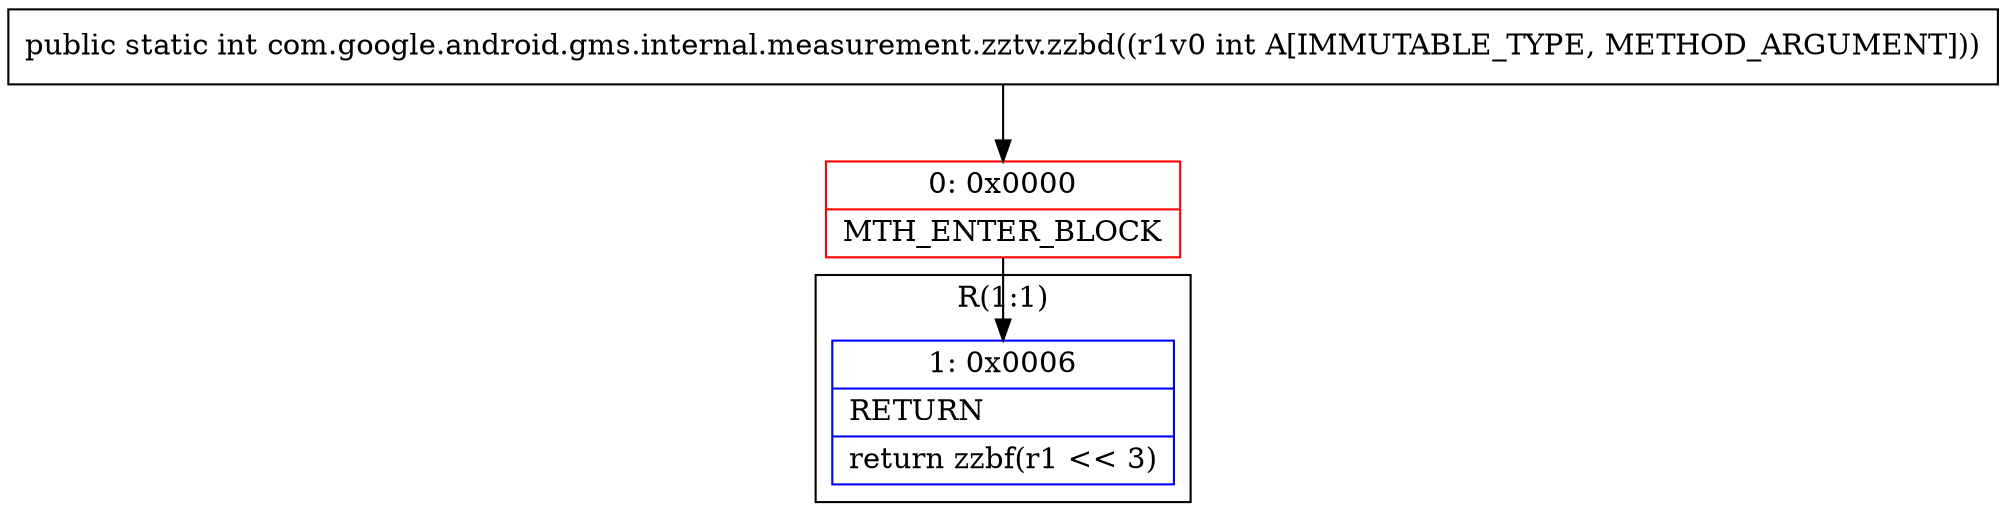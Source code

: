 digraph "CFG forcom.google.android.gms.internal.measurement.zztv.zzbd(I)I" {
subgraph cluster_Region_675981117 {
label = "R(1:1)";
node [shape=record,color=blue];
Node_1 [shape=record,label="{1\:\ 0x0006|RETURN\l|return zzbf(r1 \<\< 3)\l}"];
}
Node_0 [shape=record,color=red,label="{0\:\ 0x0000|MTH_ENTER_BLOCK\l}"];
MethodNode[shape=record,label="{public static int com.google.android.gms.internal.measurement.zztv.zzbd((r1v0 int A[IMMUTABLE_TYPE, METHOD_ARGUMENT])) }"];
MethodNode -> Node_0;
Node_0 -> Node_1;
}

